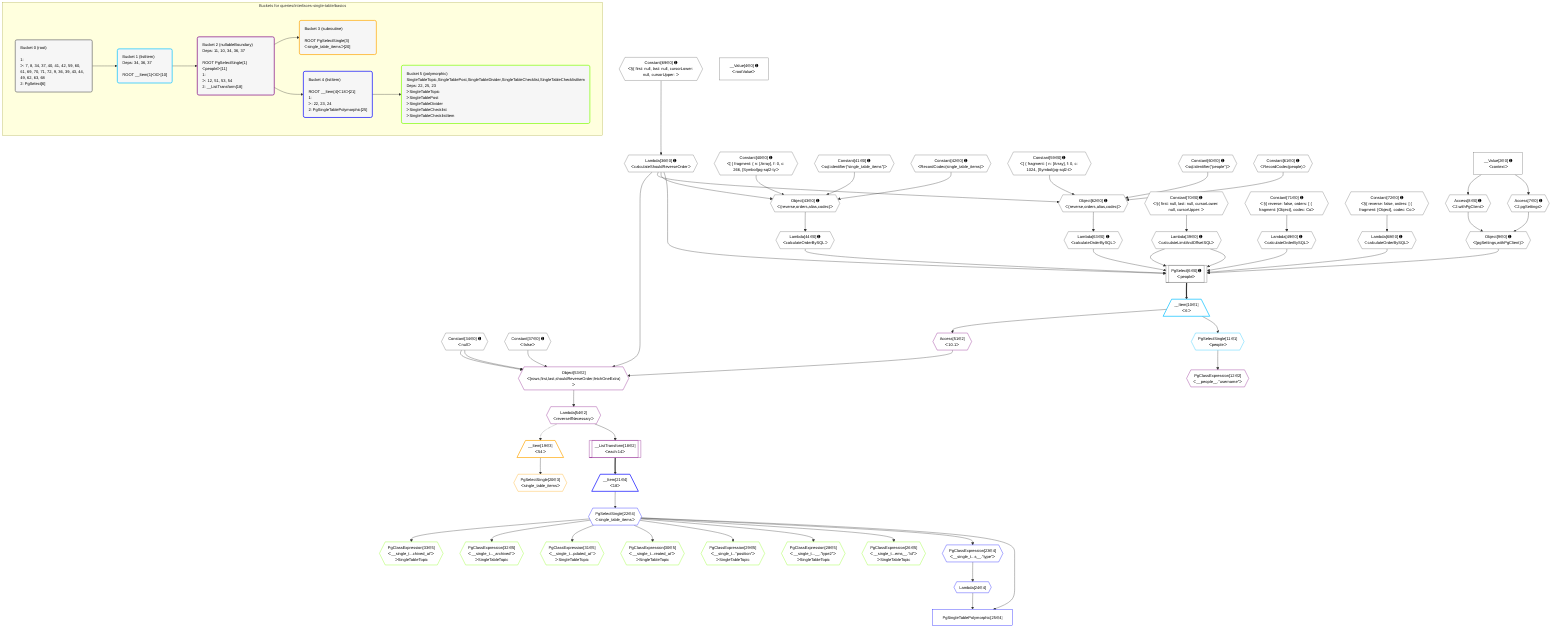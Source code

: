 %%{init: {'themeVariables': { 'fontSize': '12px'}}}%%
graph TD
    classDef path fill:#eee,stroke:#000,color:#000
    classDef plan fill:#fff,stroke-width:1px,color:#000
    classDef itemplan fill:#fff,stroke-width:2px,color:#000
    classDef unbatchedplan fill:#dff,stroke-width:1px,color:#000
    classDef sideeffectplan fill:#fcc,stroke-width:2px,color:#000
    classDef bucket fill:#f6f6f6,color:#000,stroke-width:2px,text-align:left


    %% plan dependencies
    PgSelect6[["PgSelect[6∈0] ➊<br />ᐸpeopleᐳ"]]:::plan
    Object9{{"Object[9∈0] ➊<br />ᐸ{pgSettings,withPgClient}ᐳ"}}:::plan
    Lambda39{{"Lambda[39∈0] ➊<br />ᐸcalculateLimitAndOffsetSQLᐳ"}}:::plan
    Lambda44{{"Lambda[44∈0] ➊<br />ᐸcalculateOrderBySQLᐳ"}}:::plan
    Lambda49{{"Lambda[49∈0] ➊<br />ᐸcalculateOrderBySQLᐳ"}}:::plan
    Lambda36{{"Lambda[36∈0] ➊<br />ᐸcalculateShouldReverseOrderᐳ"}}:::plan
    Lambda63{{"Lambda[63∈0] ➊<br />ᐸcalculateOrderBySQLᐳ"}}:::plan
    Lambda68{{"Lambda[68∈0] ➊<br />ᐸcalculateOrderBySQLᐳ"}}:::plan
    Object9 & Lambda39 & Lambda44 & Lambda49 & Lambda36 & Lambda39 & Lambda63 & Lambda68 --> PgSelect6
    Object43{{"Object[43∈0] ➊<br />ᐸ{reverse,orders,alias,codec}ᐳ"}}:::plan
    Constant40{{"Constant[40∈0] ➊<br />ᐸ[ { fragment: { n: [Array], f: 0, c: 266, [Symbol(pg-sql2-tyᐳ"}}:::plan
    Constant41{{"Constant[41∈0] ➊<br />ᐸsql.identifier(”single_table_items”)ᐳ"}}:::plan
    Constant42{{"Constant[42∈0] ➊<br />ᐸRecordCodec(single_table_items)ᐳ"}}:::plan
    Lambda36 & Constant40 & Constant41 & Constant42 --> Object43
    Object62{{"Object[62∈0] ➊<br />ᐸ{reverse,orders,alias,codec}ᐳ"}}:::plan
    Constant59{{"Constant[59∈0] ➊<br />ᐸ[ { fragment: { n: [Array], f: 0, c: 1024, [Symbol(pg-sql2-tᐳ"}}:::plan
    Constant60{{"Constant[60∈0] ➊<br />ᐸsql.identifier(”people”)ᐳ"}}:::plan
    Constant61{{"Constant[61∈0] ➊<br />ᐸRecordCodec(people)ᐳ"}}:::plan
    Lambda36 & Constant59 & Constant60 & Constant61 --> Object62
    Access7{{"Access[7∈0] ➊<br />ᐸ2.pgSettingsᐳ"}}:::plan
    Access8{{"Access[8∈0] ➊<br />ᐸ2.withPgClientᐳ"}}:::plan
    Access7 & Access8 --> Object9
    __Value2["__Value[2∈0] ➊<br />ᐸcontextᐳ"]:::plan
    __Value2 --> Access7
    __Value2 --> Access8
    Constant69{{"Constant[69∈0] ➊<br />ᐸ§{ first: null, last: null, cursorLower: null, cursorUpper: ᐳ"}}:::plan
    Constant69 --> Lambda36
    Constant70{{"Constant[70∈0] ➊<br />ᐸ§{ first: null, last: null, cursorLower: null, cursorUpper: ᐳ"}}:::plan
    Constant70 --> Lambda39
    Object43 --> Lambda44
    Constant71{{"Constant[71∈0] ➊<br />ᐸ§{ reverse: false, orders: [ { fragment: [Object], codec: Coᐳ"}}:::plan
    Constant71 --> Lambda49
    Object62 --> Lambda63
    Constant72{{"Constant[72∈0] ➊<br />ᐸ§{ reverse: false, orders: [ { fragment: [Object], codec: Coᐳ"}}:::plan
    Constant72 --> Lambda68
    __Value4["__Value[4∈0] ➊<br />ᐸrootValueᐳ"]:::plan
    Constant34{{"Constant[34∈0] ➊<br />ᐸnullᐳ"}}:::plan
    Constant37{{"Constant[37∈0] ➊<br />ᐸfalseᐳ"}}:::plan
    __Item10[/"__Item[10∈1]<br />ᐸ6ᐳ"\]:::itemplan
    PgSelect6 ==> __Item10
    PgSelectSingle11{{"PgSelectSingle[11∈1]<br />ᐸpeopleᐳ"}}:::plan
    __Item10 --> PgSelectSingle11
    Object53{{"Object[53∈2]<br />ᐸ{rows,first,last,shouldReverseOrder,fetchOneExtra}ᐳ"}}:::plan
    Access51{{"Access[51∈2]<br />ᐸ10.1ᐳ"}}:::plan
    Access51 & Constant34 & Constant34 & Lambda36 & Constant37 --> Object53
    PgClassExpression12{{"PgClassExpression[12∈2]<br />ᐸ__people__.”username”ᐳ"}}:::plan
    PgSelectSingle11 --> PgClassExpression12
    __ListTransform18[["__ListTransform[18∈2]<br />ᐸeach:14ᐳ"]]:::plan
    Lambda54{{"Lambda[54∈2]<br />ᐸreverseIfNecessaryᐳ"}}:::plan
    Lambda54 --> __ListTransform18
    __Item10 --> Access51
    Object53 --> Lambda54
    __Item19[/"__Item[19∈3]<br />ᐸ54ᐳ"\]:::itemplan
    Lambda54 -.-> __Item19
    PgSelectSingle20{{"PgSelectSingle[20∈3]<br />ᐸsingle_table_itemsᐳ"}}:::plan
    __Item19 --> PgSelectSingle20
    PgSingleTablePolymorphic25["PgSingleTablePolymorphic[25∈4]"]:::plan
    Lambda24{{"Lambda[24∈4]"}}:::plan
    PgSelectSingle22{{"PgSelectSingle[22∈4]<br />ᐸsingle_table_itemsᐳ"}}:::plan
    Lambda24 & PgSelectSingle22 --> PgSingleTablePolymorphic25
    __Item21[/"__Item[21∈4]<br />ᐸ18ᐳ"\]:::itemplan
    __ListTransform18 ==> __Item21
    __Item21 --> PgSelectSingle22
    PgClassExpression23{{"PgClassExpression[23∈4]<br />ᐸ__single_t...s__.”type”ᐳ"}}:::plan
    PgSelectSingle22 --> PgClassExpression23
    PgClassExpression23 --> Lambda24
    PgClassExpression26{{"PgClassExpression[26∈5]<br />ᐸ__single_t...ems__.”id”ᐳ<br />ᐳSingleTableTopic"}}:::plan
    PgSelectSingle22 --> PgClassExpression26
    PgClassExpression28{{"PgClassExpression[28∈5]<br />ᐸ__single_t...__.”type2”ᐳ<br />ᐳSingleTableTopic"}}:::plan
    PgSelectSingle22 --> PgClassExpression28
    PgClassExpression29{{"PgClassExpression[29∈5]<br />ᐸ__single_t...”position”ᐳ<br />ᐳSingleTableTopic"}}:::plan
    PgSelectSingle22 --> PgClassExpression29
    PgClassExpression30{{"PgClassExpression[30∈5]<br />ᐸ__single_t...reated_at”ᐳ<br />ᐳSingleTableTopic"}}:::plan
    PgSelectSingle22 --> PgClassExpression30
    PgClassExpression31{{"PgClassExpression[31∈5]<br />ᐸ__single_t...pdated_at”ᐳ<br />ᐳSingleTableTopic"}}:::plan
    PgSelectSingle22 --> PgClassExpression31
    PgClassExpression32{{"PgClassExpression[32∈5]<br />ᐸ__single_t..._archived”ᐳ<br />ᐳSingleTableTopic"}}:::plan
    PgSelectSingle22 --> PgClassExpression32
    PgClassExpression33{{"PgClassExpression[33∈5]<br />ᐸ__single_t...chived_at”ᐳ<br />ᐳSingleTableTopic"}}:::plan
    PgSelectSingle22 --> PgClassExpression33

    %% define steps

    subgraph "Buckets for queries/interfaces-single-table/basics"
    Bucket0("Bucket 0 (root)<br /><br />1: <br />ᐳ: 7, 8, 34, 37, 40, 41, 42, 59, 60, 61, 69, 70, 71, 72, 9, 36, 39, 43, 44, 49, 62, 63, 68<br />2: PgSelect[6]"):::bucket
    classDef bucket0 stroke:#696969
    class Bucket0,__Value2,__Value4,PgSelect6,Access7,Access8,Object9,Constant34,Lambda36,Constant37,Lambda39,Constant40,Constant41,Constant42,Object43,Lambda44,Lambda49,Constant59,Constant60,Constant61,Object62,Lambda63,Lambda68,Constant69,Constant70,Constant71,Constant72 bucket0
    Bucket1("Bucket 1 (listItem)<br />Deps: 34, 36, 37<br /><br />ROOT __Item{1}ᐸ6ᐳ[10]"):::bucket
    classDef bucket1 stroke:#00bfff
    class Bucket1,__Item10,PgSelectSingle11 bucket1
    Bucket2("Bucket 2 (nullableBoundary)<br />Deps: 11, 10, 34, 36, 37<br /><br />ROOT PgSelectSingle{1}ᐸpeopleᐳ[11]<br />1: <br />ᐳ: 12, 51, 53, 54<br />2: __ListTransform[18]"):::bucket
    classDef bucket2 stroke:#7f007f
    class Bucket2,PgClassExpression12,__ListTransform18,Access51,Object53,Lambda54 bucket2
    Bucket3("Bucket 3 (subroutine)<br /><br />ROOT PgSelectSingle{3}ᐸsingle_table_itemsᐳ[20]"):::bucket
    classDef bucket3 stroke:#ffa500
    class Bucket3,__Item19,PgSelectSingle20 bucket3
    Bucket4("Bucket 4 (listItem)<br /><br />ROOT __Item{4}ᐸ18ᐳ[21]<br />1: <br />ᐳ: 22, 23, 24<br />2: PgSingleTablePolymorphic[25]"):::bucket
    classDef bucket4 stroke:#0000ff
    class Bucket4,__Item21,PgSelectSingle22,PgClassExpression23,Lambda24,PgSingleTablePolymorphic25 bucket4
    Bucket5("Bucket 5 (polymorphic)<br />SingleTableTopic,SingleTablePost,SingleTableDivider,SingleTableChecklist,SingleTableChecklistItem<br />Deps: 22, 25, 23<br />ᐳSingleTableTopic<br />ᐳSingleTablePost<br />ᐳSingleTableDivider<br />ᐳSingleTableChecklist<br />ᐳSingleTableChecklistItem"):::bucket
    classDef bucket5 stroke:#7fff00
    class Bucket5,PgClassExpression26,PgClassExpression28,PgClassExpression29,PgClassExpression30,PgClassExpression31,PgClassExpression32,PgClassExpression33 bucket5
    Bucket0 --> Bucket1
    Bucket1 --> Bucket2
    Bucket2 --> Bucket3 & Bucket4
    Bucket4 --> Bucket5
    end